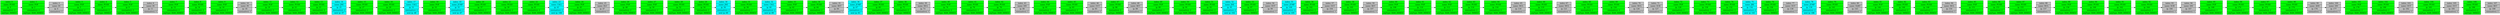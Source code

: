 digraph {
rankdir=LR;
node [ shape=record ];
struct0 [
label = "<index> index: 0|<name>name: PUSH|<nativeIp>ip: 0 | <size> size(native): 2 | argType: IMMED", style = "filled", fillcolor = "green" 
];
struct1 [
label = "<index> index: 1|<name>name: POP|<nativeIp>ip: 2 | <size> size(native): 2 | argType: RAM_IMMED", style = "filled", fillcolor = "green" 
];
struct0 -> struct1 [weight=100];
struct2 [
label = "<index> index: 2|<name>name: IN|<nativeIp>ip: 4 | <size> size(native): 1 ", style = "filled", fillcolor = "gray" 
];
struct1 -> struct2 [weight=100];
struct3 [
label = "<index> index: 3|<name>name: POP|<nativeIp>ip: 5 | <size> size(native): 2 | argType: RAM_IMMED", style = "filled", fillcolor = "green" 
];
struct2 -> struct3 [weight=100];
struct4 [
label = "<index> index: 4|<name>name: PUSH|<nativeIp>ip: 7 | <size> size(native): 2 | argType: IMMED", style = "filled", fillcolor = "green" 
];
struct3 -> struct4 [weight=100];
struct5 [
label = "<index> index: 5|<name>name: POP|<nativeIp>ip: 9 | <size> size(native): 2 | argType: RAM_IMMED", style = "filled", fillcolor = "green" 
];
struct4 -> struct5 [weight=100];
struct6 [
label = "<index> index: 6|<name>name: IN|<nativeIp>ip: 11 | <size> size(native): 1 ", style = "filled", fillcolor = "gray" 
];
struct5 -> struct6 [weight=100];
struct7 [
label = "<index> index: 7|<name>name: POP|<nativeIp>ip: 12 | <size> size(native): 2 | argType: RAM_IMMED", style = "filled", fillcolor = "green" 
];
struct6 -> struct7 [weight=100];
struct8 [
label = "<index> index: 8|<name>name: PUSH|<nativeIp>ip: 14 | <size> size(native): 2 | argType: IMMED", style = "filled", fillcolor = "green" 
];
struct7 -> struct8 [weight=100];
struct9 [
label = "<index> index: 9|<name>name: POP|<nativeIp>ip: 16 | <size> size(native): 2 | argType: RAM_IMMED", style = "filled", fillcolor = "green" 
];
struct8 -> struct9 [weight=100];
struct10 [
label = "<index> index: 10|<name>name: IN|<nativeIp>ip: 18 | <size> size(native): 1 ", style = "filled", fillcolor = "gray" 
];
struct9 -> struct10 [weight=100];
struct11 [
label = "<index> index: 11|<name>name: POP|<nativeIp>ip: 19 | <size> size(native): 2 | argType: RAM_IMMED", style = "filled", fillcolor = "green" 
];
struct10 -> struct11 [weight=100];
struct12 [
label = "<index> index: 12|<name>name: PUSH|<nativeIp>ip: 21 | <size> size(native): 2 | argType: RAM_IMMED", style = "filled", fillcolor = "green" 
];
struct11 -> struct12 [weight=100];
struct13 [
label = "<index> index: 13|<name>name: PUSH|<nativeIp>ip: 23 | <size> size(native): 2 | argType: IMMED", style = "filled", fillcolor = "green" 
];
struct12 -> struct13 [weight=100];
struct14 [
label = "<index> index: 14|<name>name: JNE|<nativeIp>ip: 25 | <size> size(native): 2 | next ip: 37", style = "filled", fillcolor = "cyan" 
];
struct13 -> struct14 [weight=100];
struct15 [
label = "<index> index: 15|<name>name: PUSH|<nativeIp>ip: 27 | <size> size(native): 2 | argType: RAM_IMMED", style = "filled", fillcolor = "green" 
];
struct14 -> struct15 [weight=100];
struct16 [
label = "<index> index: 16|<name>name: PUSH|<nativeIp>ip: 29 | <size> size(native): 2 | argType: RAM_IMMED", style = "filled", fillcolor = "green" 
];
struct15 -> struct16 [weight=100];
struct17 [
label = "<index> index: 17|<name>name: CALL|<nativeIp>ip: 31 | <size> size(native): 2 | next ip: 48", style = "filled", fillcolor = "cyan" 
];
struct16 -> struct17 [weight=100];
struct18 [
label = "<index> index: 18|<name>name: POP|<nativeIp>ip: 33 | <size> size(native): 2 | argType: RAM_IMMED", style = "filled", fillcolor = "green" 
];
struct17 -> struct18 [weight=100];
struct19 [
label = "<index> index: 19|<name>name: JUMP|<nativeIp>ip: 35 | <size> size(native): 2 | next ip: 47", style = "filled", fillcolor = "cyan" 
];
struct18 -> struct19 [weight=100];
struct20 [
label = "<index> index: 20|<name>name: PUSH|<nativeIp>ip: 37 | <size> size(native): 2 | argType: RAM_IMMED", style = "filled", fillcolor = "green" 
];
struct19 -> struct20 [weight=100];
struct21 [
label = "<index> index: 21|<name>name: PUSH|<nativeIp>ip: 39 | <size> size(native): 2 | argType: RAM_IMMED", style = "filled", fillcolor = "green" 
];
struct20 -> struct21 [weight=100];
struct22 [
label = "<index> index: 22|<name>name: PUSH|<nativeIp>ip: 41 | <size> size(native): 2 | argType: RAM_IMMED", style = "filled", fillcolor = "green" 
];
struct21 -> struct22 [weight=100];
struct23 [
label = "<index> index: 23|<name>name: CALL|<nativeIp>ip: 43 | <size> size(native): 2 | next ip: 108", style = "filled", fillcolor = "cyan" 
];
struct22 -> struct23 [weight=100];
struct24 [
label = "<index> index: 24|<name>name: POP|<nativeIp>ip: 45 | <size> size(native): 2 | argType: RAM_IMMED", style = "filled", fillcolor = "green" 
];
struct23 -> struct24 [weight=100];
struct25 [
label = "<index> index: 25|<name>name: HLT|<nativeIp>ip: 47 | <size> size(native): 1 ", style = "filled", fillcolor = "gray" 
];
struct24 -> struct25 [weight=100];
struct26 [
label = "<index> index: 26|<name>name: POP|<nativeIp>ip: 48 | <size> size(native): 2 | argType: RAM_IMMED", style = "filled", fillcolor = "green" 
];
struct25 -> struct26 [weight=100];
struct27 [
label = "<index> index: 27|<name>name: POP|<nativeIp>ip: 50 | <size> size(native): 2 | argType: RAM_IMMED", style = "filled", fillcolor = "green" 
];
struct26 -> struct27 [weight=100];
struct28 [
label = "<index> index: 28|<name>name: PUSH|<nativeIp>ip: 52 | <size> size(native): 2 | argType: RAM_IMMED", style = "filled", fillcolor = "green" 
];
struct27 -> struct28 [weight=100];
struct29 [
label = "<index> index: 29|<name>name: PUSH|<nativeIp>ip: 54 | <size> size(native): 2 | argType: IMMED", style = "filled", fillcolor = "green" 
];
struct28 -> struct29 [weight=100];
struct30 [
label = "<index> index: 30|<name>name: JNE|<nativeIp>ip: 56 | <size> size(native): 2 | next ip: 69", style = "filled", fillcolor = "cyan" 
];
struct29 -> struct30 [weight=100];
struct31 [
label = "<index> index: 31|<name>name: PUSH|<nativeIp>ip: 58 | <size> size(native): 2 | argType: RAM_IMMED", style = "filled", fillcolor = "green" 
];
struct30 -> struct31 [weight=100];
struct32 [
label = "<index> index: 32|<name>name: CALL|<nativeIp>ip: 60 | <size> size(native): 2 | next ip: 89", style = "filled", fillcolor = "cyan" 
];
struct31 -> struct32 [weight=100];
struct33 [
label = "<index> index: 33|<name>name: POP|<nativeIp>ip: 62 | <size> size(native): 2 | argType: RAM_IMMED", style = "filled", fillcolor = "green" 
];
struct32 -> struct33 [weight=100];
struct34 [
label = "<index> index: 34|<name>name: PUSH|<nativeIp>ip: 64 | <size> size(native): 2 | argType: IMMED", style = "filled", fillcolor = "green" 
];
struct33 -> struct34 [weight=100];
struct35 [
label = "<index> index: 35|<name>name: RET|<nativeIp>ip: 66 | <size> size(native): 1 ", style = "filled", fillcolor = "gray" 
];
struct34 -> struct35 [weight=100];
struct36 [
label = "<index> index: 36|<name>name: JUMP|<nativeIp>ip: 67 | <size> size(native): 2 | next ip: 83", style = "filled", fillcolor = "cyan" 
];
struct35 -> struct36 [weight=100];
struct37 [
label = "<index> index: 37|<name>name: PUSH|<nativeIp>ip: 69 | <size> size(native): 2 | argType: RAM_IMMED", style = "filled", fillcolor = "green" 
];
struct36 -> struct37 [weight=100];
struct38 [
label = "<index> index: 38|<name>name: PUSH|<nativeIp>ip: 71 | <size> size(native): 2 | argType: IMMED", style = "filled", fillcolor = "green" 
];
struct37 -> struct38 [weight=100];
struct39 [
label = "<index> index: 39|<name>name: MUL|<nativeIp>ip: 73 | <size> size(native): 1 ", style = "filled", fillcolor = "gray" 
];
struct38 -> struct39 [weight=100];
struct40 [
label = "<index> index: 40|<name>name: POP|<nativeIp>ip: 74 | <size> size(native): 2 | argType: RAM_IMMED", style = "filled", fillcolor = "green" 
];
struct39 -> struct40 [weight=100];
struct41 [
label = "<index> index: 41|<name>name: PUSH|<nativeIp>ip: 76 | <size> size(native): 2 | argType: RAM_IMMED", style = "filled", fillcolor = "green" 
];
struct40 -> struct41 [weight=100];
struct42 [
label = "<index> index: 42|<name>name: PUSH|<nativeIp>ip: 78 | <size> size(native): 2 | argType: RAM_IMMED", style = "filled", fillcolor = "green" 
];
struct41 -> struct42 [weight=100];
struct43 [
label = "<index> index: 43|<name>name: DIV|<nativeIp>ip: 80 | <size> size(native): 1 ", style = "filled", fillcolor = "gray" 
];
struct42 -> struct43 [weight=100];
struct44 [
label = "<index> index: 44|<name>name: POP|<nativeIp>ip: 81 | <size> size(native): 2 | argType: RAM_IMMED", style = "filled", fillcolor = "green" 
];
struct43 -> struct44 [weight=100];
struct45 [
label = "<index> index: 45|<name>name: PUSH|<nativeIp>ip: 83 | <size> size(native): 2 | argType: RAM_IMMED", style = "filled", fillcolor = "green" 
];
struct44 -> struct45 [weight=100];
struct46 [
label = "<index> index: 46|<name>name: OUT|<nativeIp>ip: 85 | <size> size(native): 1 ", style = "filled", fillcolor = "gray" 
];
struct45 -> struct46 [weight=100];
struct47 [
label = "<index> index: 47|<name>name: PUSH|<nativeIp>ip: 86 | <size> size(native): 2 | argType: IMMED", style = "filled", fillcolor = "green" 
];
struct46 -> struct47 [weight=100];
struct48 [
label = "<index> index: 48|<name>name: RET|<nativeIp>ip: 88 | <size> size(native): 1 ", style = "filled", fillcolor = "gray" 
];
struct47 -> struct48 [weight=100];
struct49 [
label = "<index> index: 49|<name>name: POP|<nativeIp>ip: 89 | <size> size(native): 2 | argType: RAM_IMMED", style = "filled", fillcolor = "green" 
];
struct48 -> struct49 [weight=100];
struct50 [
label = "<index> index: 50|<name>name: PUSH|<nativeIp>ip: 91 | <size> size(native): 2 | argType: RAM_IMMED", style = "filled", fillcolor = "green" 
];
struct49 -> struct50 [weight=100];
struct51 [
label = "<index> index: 51|<name>name: PUSH|<nativeIp>ip: 93 | <size> size(native): 2 | argType: IMMED", style = "filled", fillcolor = "green" 
];
struct50 -> struct51 [weight=100];
struct52 [
label = "<index> index: 52|<name>name: JNE|<nativeIp>ip: 95 | <size> size(native): 2 | next ip: 102", style = "filled", fillcolor = "cyan" 
];
struct51 -> struct52 [weight=100];
struct53 [
label = "<index> index: 53|<name>name: PUSH|<nativeIp>ip: 97 | <size> size(native): 2 | argType: IMMED", style = "filled", fillcolor = "green" 
];
struct52 -> struct53 [weight=100];
struct54 [
label = "<index> index: 54|<name>name: OUT|<nativeIp>ip: 99 | <size> size(native): 1 ", style = "filled", fillcolor = "gray" 
];
struct53 -> struct54 [weight=100];
struct55 [
label = "<index> index: 55|<name>name: JUMP|<nativeIp>ip: 100 | <size> size(native): 2 | next ip: 105", style = "filled", fillcolor = "cyan" 
];
struct54 -> struct55 [weight=100];
struct56 [
label = "<index> index: 56|<name>name: PUSH|<nativeIp>ip: 102 | <size> size(native): 2 | argType: IMMED", style = "filled", fillcolor = "green" 
];
struct55 -> struct56 [weight=100];
struct57 [
label = "<index> index: 57|<name>name: OUT|<nativeIp>ip: 104 | <size> size(native): 1 ", style = "filled", fillcolor = "gray" 
];
struct56 -> struct57 [weight=100];
struct58 [
label = "<index> index: 58|<name>name: PUSH|<nativeIp>ip: 105 | <size> size(native): 2 | argType: IMMED", style = "filled", fillcolor = "green" 
];
struct57 -> struct58 [weight=100];
struct59 [
label = "<index> index: 59|<name>name: RET|<nativeIp>ip: 107 | <size> size(native): 1 ", style = "filled", fillcolor = "gray" 
];
struct58 -> struct59 [weight=100];
struct60 [
label = "<index> index: 60|<name>name: POP|<nativeIp>ip: 108 | <size> size(native): 2 | argType: RAM_IMMED", style = "filled", fillcolor = "green" 
];
struct59 -> struct60 [weight=100];
struct61 [
label = "<index> index: 61|<name>name: POP|<nativeIp>ip: 110 | <size> size(native): 2 | argType: RAM_IMMED", style = "filled", fillcolor = "green" 
];
struct60 -> struct61 [weight=100];
struct62 [
label = "<index> index: 62|<name>name: POP|<nativeIp>ip: 112 | <size> size(native): 2 | argType: RAM_IMMED", style = "filled", fillcolor = "green" 
];
struct61 -> struct62 [weight=100];
struct63 [
label = "<index> index: 63|<name>name: PUSH|<nativeIp>ip: 114 | <size> size(native): 2 | argType: IMMED", style = "filled", fillcolor = "green" 
];
struct62 -> struct63 [weight=100];
struct64 [
label = "<index> index: 64|<name>name: PUSH|<nativeIp>ip: 116 | <size> size(native): 2 | argType: RAM_IMMED", style = "filled", fillcolor = "green" 
];
struct63 -> struct64 [weight=100];
struct65 [
label = "<index> index: 65|<name>name: MUL|<nativeIp>ip: 118 | <size> size(native): 1 ", style = "filled", fillcolor = "gray" 
];
struct64 -> struct65 [weight=100];
struct66 [
label = "<index> index: 66|<name>name: PUSH|<nativeIp>ip: 119 | <size> size(native): 2 | argType: RAM_IMMED", style = "filled", fillcolor = "green" 
];
struct65 -> struct66 [weight=100];
struct67 [
label = "<index> index: 67|<name>name: MUL|<nativeIp>ip: 121 | <size> size(native): 1 ", style = "filled", fillcolor = "gray" 
];
struct66 -> struct67 [weight=100];
struct68 [
label = "<index> index: 68|<name>name: PUSH|<nativeIp>ip: 122 | <size> size(native): 2 | argType: RAM_IMMED", style = "filled", fillcolor = "green" 
];
struct67 -> struct68 [weight=100];
struct69 [
label = "<index> index: 69|<name>name: PUSH|<nativeIp>ip: 124 | <size> size(native): 2 | argType: RAM_IMMED", style = "filled", fillcolor = "green" 
];
struct68 -> struct69 [weight=100];
struct70 [
label = "<index> index: 70|<name>name: MUL|<nativeIp>ip: 126 | <size> size(native): 1 ", style = "filled", fillcolor = "gray" 
];
struct69 -> struct70 [weight=100];
struct71 [
label = "<index> index: 71|<name>name: SUB|<nativeIp>ip: 127 | <size> size(native): 1 ", style = "filled", fillcolor = "gray" 
];
struct70 -> struct71 [weight=100];
struct72 [
label = "<index> index: 72|<name>name: POP|<nativeIp>ip: 128 | <size> size(native): 2 | argType: RAM_IMMED", style = "filled", fillcolor = "green" 
];
struct71 -> struct72 [weight=100];
struct73 [
label = "<index> index: 73|<name>name: PUSH|<nativeIp>ip: 130 | <size> size(native): 2 | argType: RAM_IMMED", style = "filled", fillcolor = "green" 
];
struct72 -> struct73 [weight=100];
struct74 [
label = "<index> index: 74|<name>name: PUSH|<nativeIp>ip: 132 | <size> size(native): 2 | argType: IMMED", style = "filled", fillcolor = "green" 
];
struct73 -> struct74 [weight=100];
struct75 [
label = "<index> index: 75|<name>name: JBE|<nativeIp>ip: 134 | <size> size(native): 2 | next ip: 141", style = "filled", fillcolor = "cyan" 
];
struct74 -> struct75 [weight=100];
struct76 [
label = "<index> index: 76|<name>name: PUSH|<nativeIp>ip: 136 | <size> size(native): 2 | argType: IMMED", style = "filled", fillcolor = "green" 
];
struct75 -> struct76 [weight=100];
struct77 [
label = "<index> index: 77|<name>name: OUT|<nativeIp>ip: 138 | <size> size(native): 1 ", style = "filled", fillcolor = "gray" 
];
struct76 -> struct77 [weight=100];
struct78 [
label = "<index> index: 78|<name>name: JUMP|<nativeIp>ip: 139 | <size> size(native): 2 | next ip: 186", style = "filled", fillcolor = "cyan" 
];
struct77 -> struct78 [weight=100];
struct79 [
label = "<index> index: 79|<name>name: PUSH|<nativeIp>ip: 141 | <size> size(native): 2 | argType: RAM_IMMED", style = "filled", fillcolor = "green" 
];
struct78 -> struct79 [weight=100];
struct80 [
label = "<index> index: 80|<name>name: SQRT|<nativeIp>ip: 143 | <size> size(native): 1 ", style = "filled", fillcolor = "gray" 
];
struct79 -> struct80 [weight=100];
struct81 [
label = "<index> index: 81|<name>name: POP|<nativeIp>ip: 144 | <size> size(native): 2 | argType: RAM_IMMED", style = "filled", fillcolor = "green" 
];
struct80 -> struct81 [weight=100];
struct82 [
label = "<index> index: 82|<name>name: PUSH|<nativeIp>ip: 146 | <size> size(native): 2 | argType: IMMED", style = "filled", fillcolor = "green" 
];
struct81 -> struct82 [weight=100];
struct83 [
label = "<index> index: 83|<name>name: PUSH|<nativeIp>ip: 148 | <size> size(native): 2 | argType: RAM_IMMED", style = "filled", fillcolor = "green" 
];
struct82 -> struct83 [weight=100];
struct84 [
label = "<index> index: 84|<name>name: MUL|<nativeIp>ip: 150 | <size> size(native): 1 ", style = "filled", fillcolor = "gray" 
];
struct83 -> struct84 [weight=100];
struct85 [
label = "<index> index: 85|<name>name: POP|<nativeIp>ip: 151 | <size> size(native): 2 | argType: RAM_IMMED", style = "filled", fillcolor = "green" 
];
struct84 -> struct85 [weight=100];
struct86 [
label = "<index> index: 86|<name>name: PUSH|<nativeIp>ip: 153 | <size> size(native): 2 | argType: IMMED", style = "filled", fillcolor = "green" 
];
struct85 -> struct86 [weight=100];
struct87 [
label = "<index> index: 87|<name>name: PUSH|<nativeIp>ip: 155 | <size> size(native): 2 | argType: RAM_IMMED", style = "filled", fillcolor = "green" 
];
struct86 -> struct87 [weight=100];
struct88 [
label = "<index> index: 88|<name>name: MUL|<nativeIp>ip: 157 | <size> size(native): 1 ", style = "filled", fillcolor = "gray" 
];
struct87 -> struct88 [weight=100];
struct89 [
label = "<index> index: 89|<name>name: POP|<nativeIp>ip: 158 | <size> size(native): 2 | argType: RAM_IMMED", style = "filled", fillcolor = "green" 
];
struct88 -> struct89 [weight=100];
struct90 [
label = "<index> index: 90|<name>name: PUSH|<nativeIp>ip: 160 | <size> size(native): 2 | argType: RAM_IMMED", style = "filled", fillcolor = "green" 
];
struct89 -> struct90 [weight=100];
struct91 [
label = "<index> index: 91|<name>name: PUSH|<nativeIp>ip: 162 | <size> size(native): 2 | argType: RAM_IMMED", style = "filled", fillcolor = "green" 
];
struct90 -> struct91 [weight=100];
struct92 [
label = "<index> index: 92|<name>name: PUSH|<nativeIp>ip: 164 | <size> size(native): 2 | argType: RAM_IMMED", style = "filled", fillcolor = "green" 
];
struct91 -> struct92 [weight=100];
struct93 [
label = "<index> index: 93|<name>name: SUB|<nativeIp>ip: 166 | <size> size(native): 1 ", style = "filled", fillcolor = "gray" 
];
struct92 -> struct93 [weight=100];
struct94 [
label = "<index> index: 94|<name>name: DIV|<nativeIp>ip: 167 | <size> size(native): 1 ", style = "filled", fillcolor = "gray" 
];
struct93 -> struct94 [weight=100];
struct95 [
label = "<index> index: 95|<name>name: POP|<nativeIp>ip: 168 | <size> size(native): 2 | argType: RAM_IMMED", style = "filled", fillcolor = "green" 
];
struct94 -> struct95 [weight=100];
struct96 [
label = "<index> index: 96|<name>name: PUSH|<nativeIp>ip: 170 | <size> size(native): 2 | argType: RAM_IMMED", style = "filled", fillcolor = "green" 
];
struct95 -> struct96 [weight=100];
struct97 [
label = "<index> index: 97|<name>name: PUSH|<nativeIp>ip: 172 | <size> size(native): 2 | argType: RAM_IMMED", style = "filled", fillcolor = "green" 
];
struct96 -> struct97 [weight=100];
struct98 [
label = "<index> index: 98|<name>name: PUSH|<nativeIp>ip: 174 | <size> size(native): 2 | argType: RAM_IMMED", style = "filled", fillcolor = "green" 
];
struct97 -> struct98 [weight=100];
struct99 [
label = "<index> index: 99|<name>name: ADD|<nativeIp>ip: 176 | <size> size(native): 1 ", style = "filled", fillcolor = "gray" 
];
struct98 -> struct99 [weight=100];
struct100 [
label = "<index> index: 100|<name>name: DIV|<nativeIp>ip: 177 | <size> size(native): 1 ", style = "filled", fillcolor = "gray" 
];
struct99 -> struct100 [weight=100];
struct101 [
label = "<index> index: 101|<name>name: POP|<nativeIp>ip: 178 | <size> size(native): 2 | argType: RAM_IMMED", style = "filled", fillcolor = "green" 
];
struct100 -> struct101 [weight=100];
struct102 [
label = "<index> index: 102|<name>name: PUSH|<nativeIp>ip: 180 | <size> size(native): 2 | argType: RAM_IMMED", style = "filled", fillcolor = "green" 
];
struct101 -> struct102 [weight=100];
struct103 [
label = "<index> index: 103|<name>name: OUT|<nativeIp>ip: 182 | <size> size(native): 1 ", style = "filled", fillcolor = "gray" 
];
struct102 -> struct103 [weight=100];
struct104 [
label = "<index> index: 104|<name>name: PUSH|<nativeIp>ip: 183 | <size> size(native): 2 | argType: RAM_IMMED", style = "filled", fillcolor = "green" 
];
struct103 -> struct104 [weight=100];
struct105 [
label = "<index> index: 105|<name>name: OUT|<nativeIp>ip: 185 | <size> size(native): 1 ", style = "filled", fillcolor = "gray" 
];
struct104 -> struct105 [weight=100];
struct106 [
label = "<index> index: 106|<name>name: PUSH|<nativeIp>ip: 186 | <size> size(native): 2 | argType: IMMED", style = "filled", fillcolor = "green" 
];
struct105 -> struct106 [weight=100];
struct107 [
label = "<index> index: 107|<name>name: RET|<nativeIp>ip: 188 | <size> size(native): 1 ", style = "filled", fillcolor = "gray" 
];
struct106 -> struct107 [weight=100];
}
